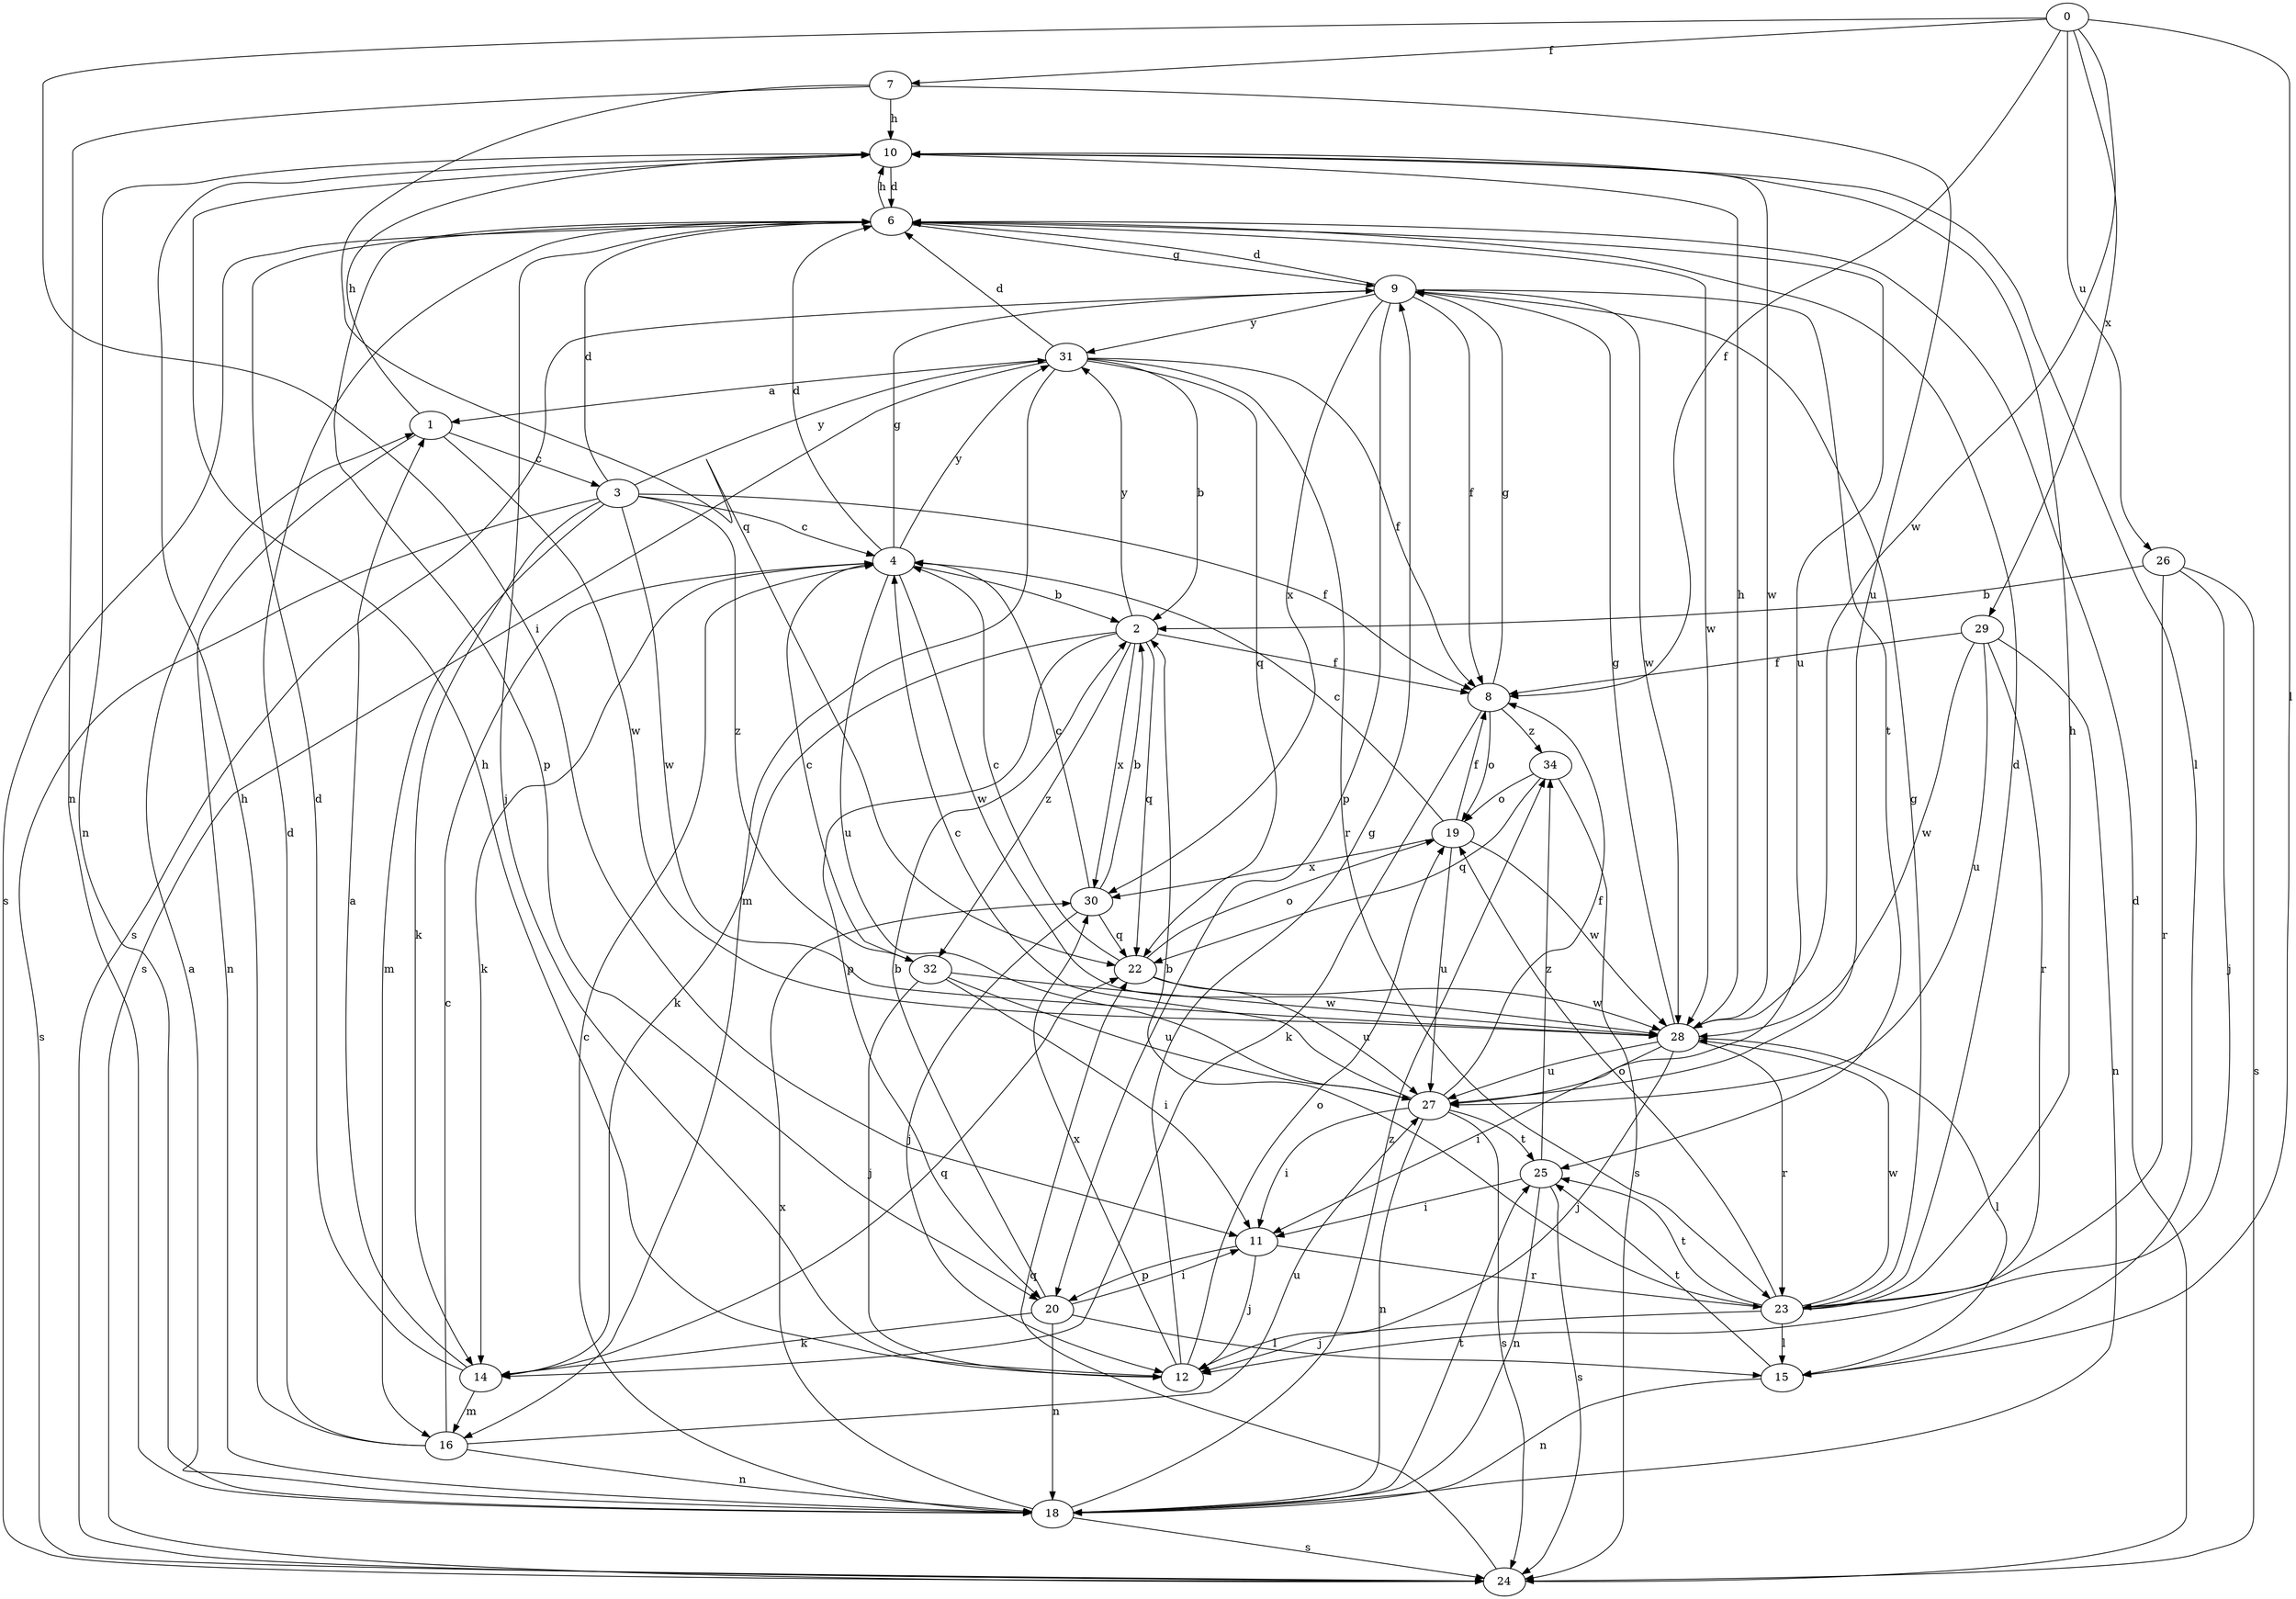 strict digraph  {
0;
1;
2;
3;
4;
6;
7;
8;
9;
10;
11;
12;
14;
15;
16;
18;
19;
20;
22;
23;
24;
25;
26;
27;
28;
29;
30;
31;
32;
34;
0 -> 7  [label=f];
0 -> 8  [label=f];
0 -> 11  [label=i];
0 -> 15  [label=l];
0 -> 26  [label=u];
0 -> 28  [label=w];
0 -> 29  [label=x];
1 -> 3  [label=c];
1 -> 10  [label=h];
1 -> 18  [label=n];
1 -> 28  [label=w];
2 -> 8  [label=f];
2 -> 14  [label=k];
2 -> 20  [label=p];
2 -> 22  [label=q];
2 -> 30  [label=x];
2 -> 31  [label=y];
2 -> 32  [label=z];
3 -> 4  [label=c];
3 -> 6  [label=d];
3 -> 8  [label=f];
3 -> 14  [label=k];
3 -> 16  [label=m];
3 -> 24  [label=s];
3 -> 28  [label=w];
3 -> 31  [label=y];
3 -> 32  [label=z];
4 -> 2  [label=b];
4 -> 6  [label=d];
4 -> 9  [label=g];
4 -> 14  [label=k];
4 -> 27  [label=u];
4 -> 28  [label=w];
4 -> 31  [label=y];
6 -> 9  [label=g];
6 -> 10  [label=h];
6 -> 12  [label=j];
6 -> 20  [label=p];
6 -> 24  [label=s];
6 -> 27  [label=u];
6 -> 28  [label=w];
7 -> 10  [label=h];
7 -> 18  [label=n];
7 -> 22  [label=q];
7 -> 27  [label=u];
8 -> 9  [label=g];
8 -> 14  [label=k];
8 -> 19  [label=o];
8 -> 34  [label=z];
9 -> 6  [label=d];
9 -> 8  [label=f];
9 -> 20  [label=p];
9 -> 24  [label=s];
9 -> 25  [label=t];
9 -> 28  [label=w];
9 -> 30  [label=x];
9 -> 31  [label=y];
10 -> 6  [label=d];
10 -> 15  [label=l];
10 -> 18  [label=n];
10 -> 28  [label=w];
11 -> 12  [label=j];
11 -> 20  [label=p];
11 -> 23  [label=r];
12 -> 9  [label=g];
12 -> 10  [label=h];
12 -> 19  [label=o];
12 -> 30  [label=x];
14 -> 1  [label=a];
14 -> 6  [label=d];
14 -> 16  [label=m];
14 -> 22  [label=q];
15 -> 18  [label=n];
15 -> 25  [label=t];
16 -> 4  [label=c];
16 -> 6  [label=d];
16 -> 10  [label=h];
16 -> 18  [label=n];
16 -> 27  [label=u];
18 -> 1  [label=a];
18 -> 4  [label=c];
18 -> 24  [label=s];
18 -> 25  [label=t];
18 -> 30  [label=x];
18 -> 34  [label=z];
19 -> 4  [label=c];
19 -> 8  [label=f];
19 -> 27  [label=u];
19 -> 28  [label=w];
19 -> 30  [label=x];
20 -> 2  [label=b];
20 -> 11  [label=i];
20 -> 14  [label=k];
20 -> 15  [label=l];
20 -> 18  [label=n];
22 -> 4  [label=c];
22 -> 19  [label=o];
22 -> 27  [label=u];
22 -> 28  [label=w];
23 -> 2  [label=b];
23 -> 6  [label=d];
23 -> 9  [label=g];
23 -> 10  [label=h];
23 -> 12  [label=j];
23 -> 15  [label=l];
23 -> 19  [label=o];
23 -> 25  [label=t];
23 -> 28  [label=w];
24 -> 6  [label=d];
24 -> 22  [label=q];
25 -> 11  [label=i];
25 -> 18  [label=n];
25 -> 24  [label=s];
25 -> 34  [label=z];
26 -> 2  [label=b];
26 -> 12  [label=j];
26 -> 23  [label=r];
26 -> 24  [label=s];
27 -> 4  [label=c];
27 -> 8  [label=f];
27 -> 11  [label=i];
27 -> 18  [label=n];
27 -> 24  [label=s];
27 -> 25  [label=t];
28 -> 9  [label=g];
28 -> 10  [label=h];
28 -> 11  [label=i];
28 -> 12  [label=j];
28 -> 15  [label=l];
28 -> 23  [label=r];
28 -> 27  [label=u];
29 -> 8  [label=f];
29 -> 18  [label=n];
29 -> 23  [label=r];
29 -> 27  [label=u];
29 -> 28  [label=w];
30 -> 2  [label=b];
30 -> 4  [label=c];
30 -> 12  [label=j];
30 -> 22  [label=q];
31 -> 1  [label=a];
31 -> 2  [label=b];
31 -> 6  [label=d];
31 -> 8  [label=f];
31 -> 16  [label=m];
31 -> 22  [label=q];
31 -> 23  [label=r];
31 -> 24  [label=s];
32 -> 4  [label=c];
32 -> 11  [label=i];
32 -> 12  [label=j];
32 -> 27  [label=u];
32 -> 28  [label=w];
34 -> 19  [label=o];
34 -> 22  [label=q];
34 -> 24  [label=s];
}
